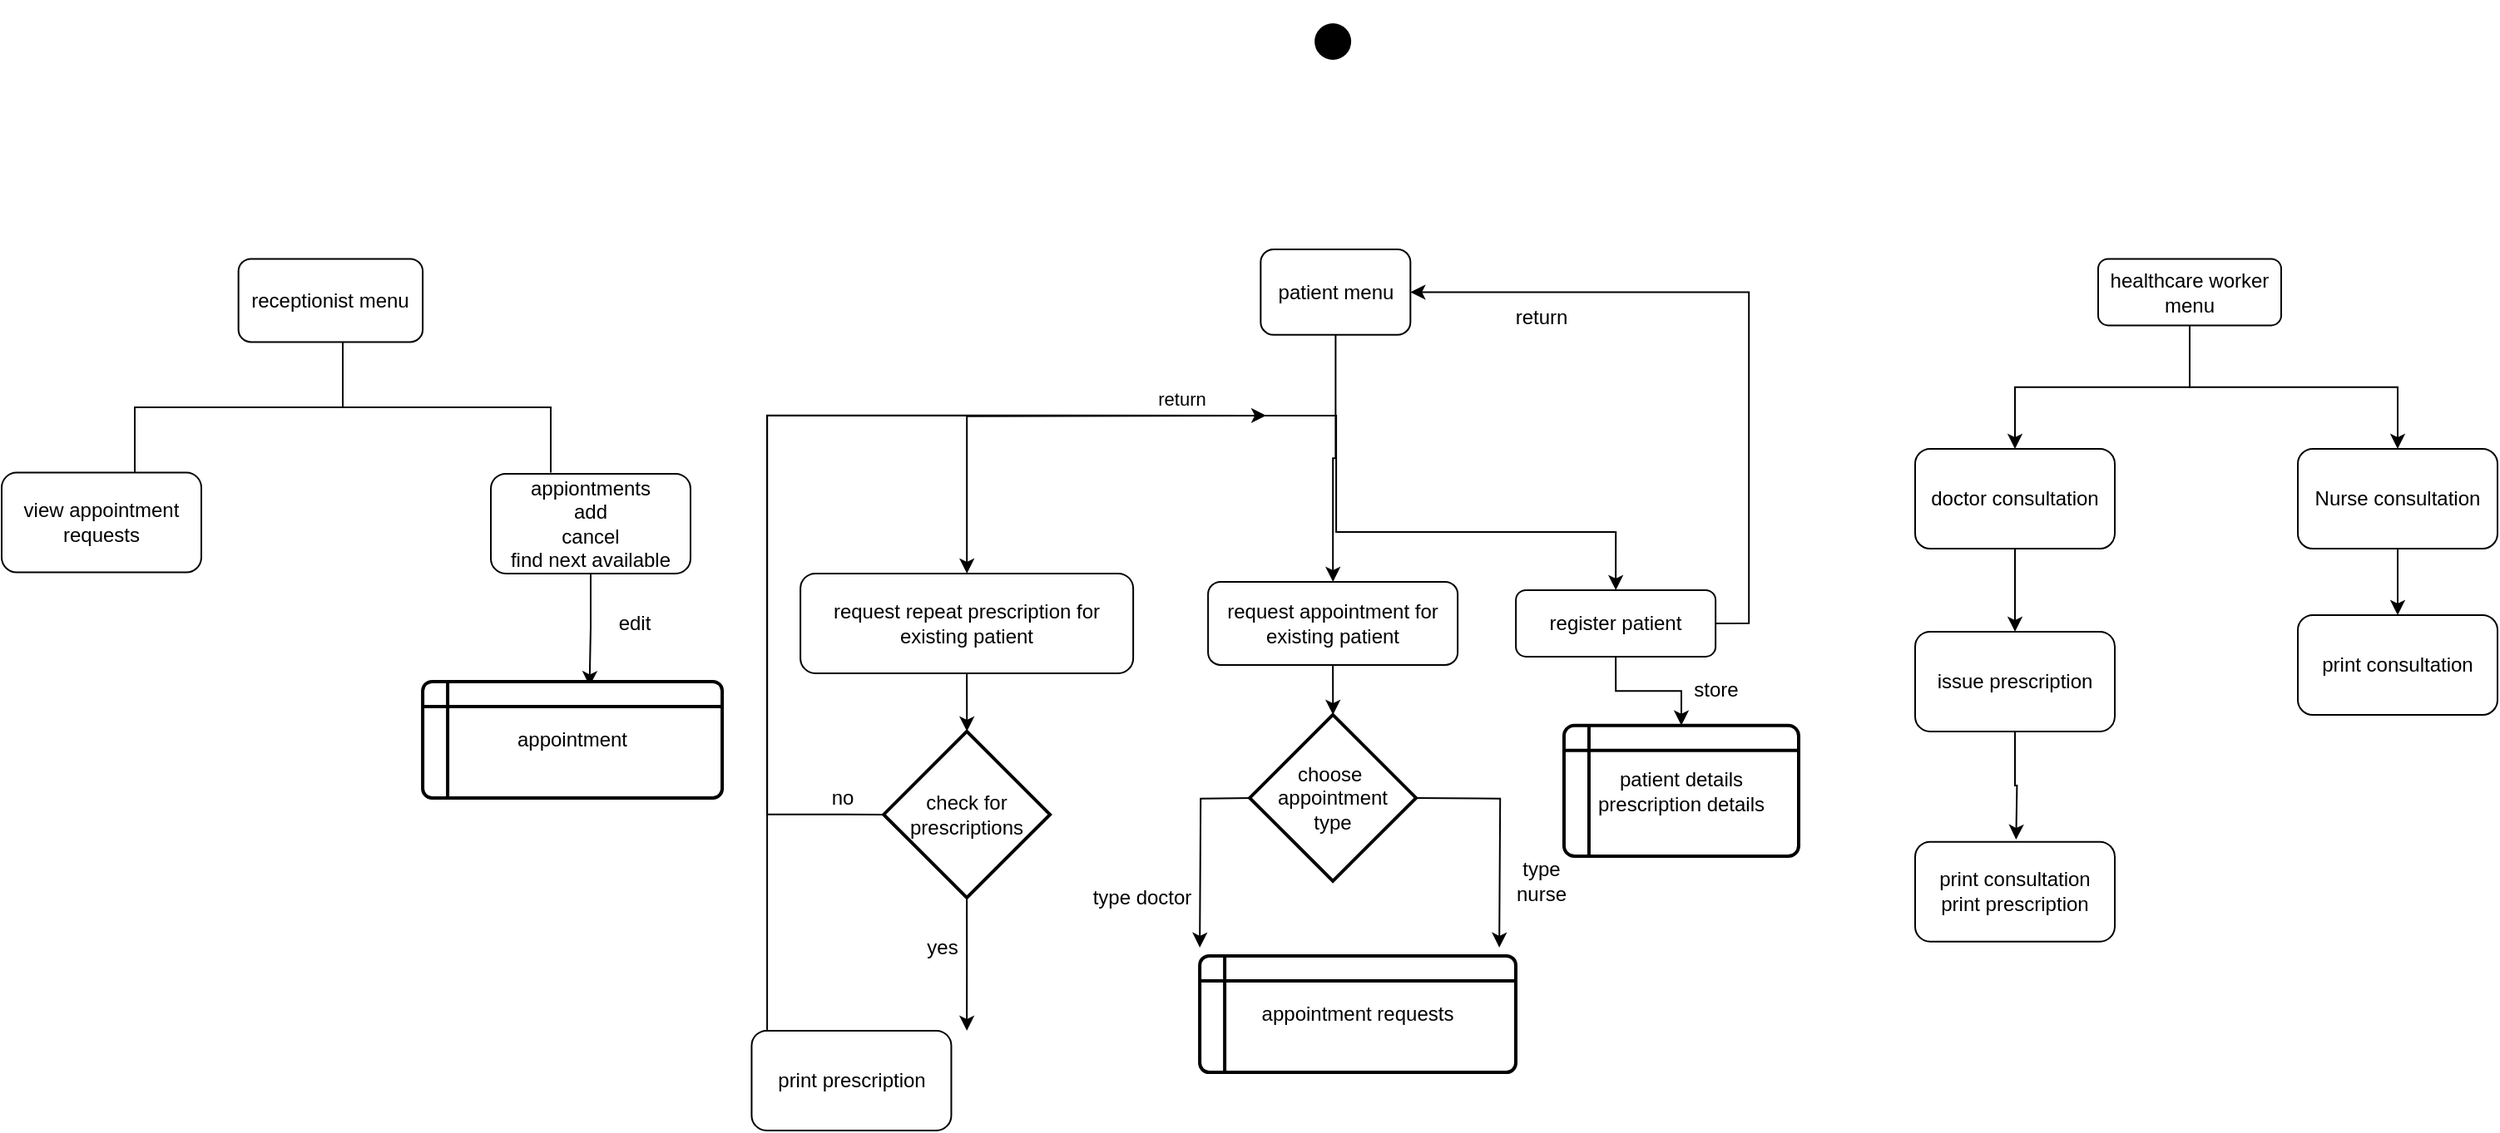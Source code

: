 <mxfile version="18.0.7" type="github">
  <diagram id="C5RBs43oDa-KdzZeNtuy" name="Page-1">
    <mxGraphModel dx="1384" dy="761" grid="1" gridSize="10" guides="1" tooltips="1" connect="1" arrows="1" fold="1" page="1" pageScale="1" pageWidth="827" pageHeight="1169" math="0" shadow="0">
      <root>
        <mxCell id="WIyWlLk6GJQsqaUBKTNV-0" />
        <mxCell id="WIyWlLk6GJQsqaUBKTNV-1" parent="WIyWlLk6GJQsqaUBKTNV-0" />
        <mxCell id="bt1sG3O_FPqmAOzxdh9N-33" style="edgeStyle=orthogonalEdgeStyle;rounded=0;orthogonalLoop=1;jettySize=auto;html=1;exitX=0.5;exitY=1;exitDx=0;exitDy=0;entryX=0.5;entryY=0;entryDx=0;entryDy=0;" parent="WIyWlLk6GJQsqaUBKTNV-1" source="WIyWlLk6GJQsqaUBKTNV-3" target="bt1sG3O_FPqmAOzxdh9N-15" edge="1">
          <mxGeometry relative="1" as="geometry" />
        </mxCell>
        <mxCell id="Za7b8PjsQ_Q9GH5Rkt4r-1" style="edgeStyle=orthogonalEdgeStyle;rounded=0;orthogonalLoop=1;jettySize=auto;html=1;exitX=1;exitY=0.5;exitDx=0;exitDy=0;entryX=1;entryY=0.5;entryDx=0;entryDy=0;" edge="1" parent="WIyWlLk6GJQsqaUBKTNV-1" source="WIyWlLk6GJQsqaUBKTNV-3" target="bt1sG3O_FPqmAOzxdh9N-39">
          <mxGeometry relative="1" as="geometry" />
        </mxCell>
        <mxCell id="WIyWlLk6GJQsqaUBKTNV-3" value="register patient" style="rounded=1;whiteSpace=wrap;html=1;fontSize=12;glass=0;strokeWidth=1;shadow=0;" parent="WIyWlLk6GJQsqaUBKTNV-1" vertex="1">
          <mxGeometry x="970.06" y="639.94" width="120" height="40" as="geometry" />
        </mxCell>
        <mxCell id="bt1sG3O_FPqmAOzxdh9N-5" style="edgeStyle=orthogonalEdgeStyle;rounded=0;orthogonalLoop=1;jettySize=auto;html=1;" parent="WIyWlLk6GJQsqaUBKTNV-1" edge="1">
          <mxGeometry relative="1" as="geometry">
            <mxPoint x="780.06" y="854.94" as="targetPoint" />
            <mxPoint x="812.06" y="764.94" as="sourcePoint" />
          </mxGeometry>
        </mxCell>
        <mxCell id="bt1sG3O_FPqmAOzxdh9N-6" style="edgeStyle=orthogonalEdgeStyle;rounded=0;orthogonalLoop=1;jettySize=auto;html=1;exitX=1;exitY=0.5;exitDx=0;exitDy=0;" parent="WIyWlLk6GJQsqaUBKTNV-1" edge="1">
          <mxGeometry relative="1" as="geometry">
            <mxPoint x="960.06" y="854.94" as="targetPoint" />
            <mxPoint x="908.06" y="764.94" as="sourcePoint" />
          </mxGeometry>
        </mxCell>
        <mxCell id="Za7b8PjsQ_Q9GH5Rkt4r-17" style="edgeStyle=orthogonalEdgeStyle;rounded=0;orthogonalLoop=1;jettySize=auto;html=1;exitX=0.5;exitY=1;exitDx=0;exitDy=0;" edge="1" parent="WIyWlLk6GJQsqaUBKTNV-1" source="bt1sG3O_FPqmAOzxdh9N-1" target="Za7b8PjsQ_Q9GH5Rkt4r-16">
          <mxGeometry relative="1" as="geometry" />
        </mxCell>
        <mxCell id="bt1sG3O_FPqmAOzxdh9N-1" value="Nurse consultation" style="rounded=1;whiteSpace=wrap;html=1;" parent="WIyWlLk6GJQsqaUBKTNV-1" vertex="1">
          <mxGeometry x="1440" y="555" width="120" height="60" as="geometry" />
        </mxCell>
        <mxCell id="bt1sG3O_FPqmAOzxdh9N-7" value="type&lt;br&gt;nurse" style="text;html=1;align=center;verticalAlign=middle;resizable=0;points=[];autosize=1;strokeColor=none;fillColor=none;" parent="WIyWlLk6GJQsqaUBKTNV-1" vertex="1">
          <mxGeometry x="960.06" y="799.94" width="50" height="30" as="geometry" />
        </mxCell>
        <mxCell id="bt1sG3O_FPqmAOzxdh9N-8" value="type doctor" style="text;html=1;align=center;verticalAlign=middle;resizable=0;points=[];autosize=1;strokeColor=none;fillColor=none;" parent="WIyWlLk6GJQsqaUBKTNV-1" vertex="1">
          <mxGeometry x="710.06" y="814.94" width="70" height="20" as="geometry" />
        </mxCell>
        <mxCell id="Za7b8PjsQ_Q9GH5Rkt4r-11" style="edgeStyle=orthogonalEdgeStyle;rounded=0;orthogonalLoop=1;jettySize=auto;html=1;exitX=0.5;exitY=1;exitDx=0;exitDy=0;entryX=0.5;entryY=0;entryDx=0;entryDy=0;" edge="1" parent="WIyWlLk6GJQsqaUBKTNV-1" source="bt1sG3O_FPqmAOzxdh9N-9" target="Za7b8PjsQ_Q9GH5Rkt4r-9">
          <mxGeometry relative="1" as="geometry" />
        </mxCell>
        <mxCell id="bt1sG3O_FPqmAOzxdh9N-9" value="doctor consultation" style="rounded=1;whiteSpace=wrap;html=1;" parent="WIyWlLk6GJQsqaUBKTNV-1" vertex="1">
          <mxGeometry x="1210" y="555" width="120" height="60" as="geometry" />
        </mxCell>
        <mxCell id="bt1sG3O_FPqmAOzxdh9N-16" style="edgeStyle=orthogonalEdgeStyle;rounded=0;orthogonalLoop=1;jettySize=auto;html=1;exitX=0.5;exitY=1;exitDx=0;exitDy=0;" parent="WIyWlLk6GJQsqaUBKTNV-1" source="bt1sG3O_FPqmAOzxdh9N-11" target="bt1sG3O_FPqmAOzxdh9N-17" edge="1">
          <mxGeometry relative="1" as="geometry">
            <mxPoint x="860.06" y="764.94" as="targetPoint" />
          </mxGeometry>
        </mxCell>
        <mxCell id="bt1sG3O_FPqmAOzxdh9N-11" value="request appointment for existing patient" style="rounded=1;whiteSpace=wrap;html=1;" parent="WIyWlLk6GJQsqaUBKTNV-1" vertex="1">
          <mxGeometry x="785.06" y="634.94" width="150" height="50" as="geometry" />
        </mxCell>
        <mxCell id="bt1sG3O_FPqmAOzxdh9N-22" style="edgeStyle=orthogonalEdgeStyle;rounded=0;orthogonalLoop=1;jettySize=auto;html=1;exitX=0.5;exitY=1;exitDx=0;exitDy=0;" parent="WIyWlLk6GJQsqaUBKTNV-1" source="bt1sG3O_FPqmAOzxdh9N-12" target="bt1sG3O_FPqmAOzxdh9N-23" edge="1">
          <mxGeometry relative="1" as="geometry">
            <mxPoint x="640.06" y="724.94" as="targetPoint" />
          </mxGeometry>
        </mxCell>
        <mxCell id="bt1sG3O_FPqmAOzxdh9N-12" value="request repeat prescription for existing patient" style="rounded=1;whiteSpace=wrap;html=1;" parent="WIyWlLk6GJQsqaUBKTNV-1" vertex="1">
          <mxGeometry x="540.06" y="629.94" width="200" height="60" as="geometry" />
        </mxCell>
        <mxCell id="bt1sG3O_FPqmAOzxdh9N-15" value="patient details&lt;br&gt;prescription details" style="shape=internalStorage;whiteSpace=wrap;html=1;dx=15;dy=15;rounded=1;arcSize=8;strokeWidth=2;" parent="WIyWlLk6GJQsqaUBKTNV-1" vertex="1">
          <mxGeometry x="998.97" y="721.34" width="141.03" height="78.66" as="geometry" />
        </mxCell>
        <mxCell id="bt1sG3O_FPqmAOzxdh9N-17" value="choose&amp;nbsp;&lt;br&gt;appointment&lt;br&gt;type" style="strokeWidth=2;html=1;shape=mxgraph.flowchart.decision;whiteSpace=wrap;rounded=1;" parent="WIyWlLk6GJQsqaUBKTNV-1" vertex="1">
          <mxGeometry x="810.06" y="714.94" width="100" height="100" as="geometry" />
        </mxCell>
        <mxCell id="bt1sG3O_FPqmAOzxdh9N-20" style="edgeStyle=orthogonalEdgeStyle;rounded=0;orthogonalLoop=1;jettySize=auto;html=1;exitX=0;exitY=0.5;exitDx=0;exitDy=0;exitPerimeter=0;" parent="WIyWlLk6GJQsqaUBKTNV-1" target="bt1sG3O_FPqmAOzxdh9N-12" edge="1">
          <mxGeometry relative="1" as="geometry">
            <mxPoint x="640.06" y="554.94" as="targetPoint" />
            <mxPoint x="820.06" y="534.94" as="sourcePoint" />
          </mxGeometry>
        </mxCell>
        <mxCell id="bt1sG3O_FPqmAOzxdh9N-21" style="edgeStyle=orthogonalEdgeStyle;rounded=0;orthogonalLoop=1;jettySize=auto;html=1;" parent="WIyWlLk6GJQsqaUBKTNV-1" source="bt1sG3O_FPqmAOzxdh9N-39" target="bt1sG3O_FPqmAOzxdh9N-11" edge="1">
          <mxGeometry relative="1" as="geometry">
            <mxPoint x="684.33" y="475" as="sourcePoint" />
          </mxGeometry>
        </mxCell>
        <mxCell id="bt1sG3O_FPqmAOzxdh9N-19" value="return" style="text;html=1;align=center;verticalAlign=middle;resizable=0;points=[];autosize=1;strokeColor=none;fillColor=none;" parent="WIyWlLk6GJQsqaUBKTNV-1" vertex="1">
          <mxGeometry x="960.06" y="466.4" width="50" height="20" as="geometry" />
        </mxCell>
        <mxCell id="bt1sG3O_FPqmAOzxdh9N-24" style="edgeStyle=orthogonalEdgeStyle;rounded=0;orthogonalLoop=1;jettySize=auto;html=1;exitX=0.5;exitY=1;exitDx=0;exitDy=0;exitPerimeter=0;" parent="WIyWlLk6GJQsqaUBKTNV-1" source="bt1sG3O_FPqmAOzxdh9N-23" edge="1">
          <mxGeometry relative="1" as="geometry">
            <mxPoint x="640.06" y="904.94" as="targetPoint" />
          </mxGeometry>
        </mxCell>
        <mxCell id="bt1sG3O_FPqmAOzxdh9N-27" style="edgeStyle=orthogonalEdgeStyle;rounded=0;orthogonalLoop=1;jettySize=auto;html=1;exitX=0;exitY=0.5;exitDx=0;exitDy=0;exitPerimeter=0;" parent="WIyWlLk6GJQsqaUBKTNV-1" source="bt1sG3O_FPqmAOzxdh9N-23" edge="1">
          <mxGeometry relative="1" as="geometry">
            <mxPoint x="820.06" y="534.94" as="targetPoint" />
            <Array as="points">
              <mxPoint x="520.06" y="774.94" />
              <mxPoint x="520.06" y="534.94" />
            </Array>
          </mxGeometry>
        </mxCell>
        <mxCell id="bt1sG3O_FPqmAOzxdh9N-23" value="check for&lt;br&gt;prescriptions" style="strokeWidth=2;html=1;shape=mxgraph.flowchart.decision;whiteSpace=wrap;rounded=1;" parent="WIyWlLk6GJQsqaUBKTNV-1" vertex="1">
          <mxGeometry x="590.06" y="724.94" width="100" height="100" as="geometry" />
        </mxCell>
        <mxCell id="bt1sG3O_FPqmAOzxdh9N-25" value="yes" style="text;html=1;align=center;verticalAlign=middle;resizable=0;points=[];autosize=1;strokeColor=none;fillColor=none;" parent="WIyWlLk6GJQsqaUBKTNV-1" vertex="1">
          <mxGeometry x="610.06" y="844.94" width="30" height="20" as="geometry" />
        </mxCell>
        <mxCell id="bt1sG3O_FPqmAOzxdh9N-29" style="edgeStyle=orthogonalEdgeStyle;rounded=0;orthogonalLoop=1;jettySize=auto;html=1;exitX=0;exitY=0.5;exitDx=0;exitDy=0;entryX=0.5;entryY=0;entryDx=0;entryDy=0;" parent="WIyWlLk6GJQsqaUBKTNV-1" edge="1" target="WIyWlLk6GJQsqaUBKTNV-3">
          <mxGeometry relative="1" as="geometry">
            <mxPoint x="820.06" y="534.94" as="targetPoint" />
            <Array as="points">
              <mxPoint x="520.06" y="935" />
              <mxPoint x="520.06" y="535" />
              <mxPoint x="862.06" y="535" />
              <mxPoint x="862.06" y="605" />
              <mxPoint x="1030.06" y="605" />
            </Array>
            <mxPoint x="580.06" y="934.94" as="sourcePoint" />
          </mxGeometry>
        </mxCell>
        <mxCell id="bt1sG3O_FPqmAOzxdh9N-30" value="return" style="edgeLabel;html=1;align=center;verticalAlign=middle;resizable=0;points=[];" parent="bt1sG3O_FPqmAOzxdh9N-29" vertex="1" connectable="0">
          <mxGeometry x="0.275" y="9" relative="1" as="geometry">
            <mxPoint x="24" y="-1" as="offset" />
          </mxGeometry>
        </mxCell>
        <mxCell id="bt1sG3O_FPqmAOzxdh9N-26" value="print prescription" style="rounded=1;whiteSpace=wrap;html=1;" parent="WIyWlLk6GJQsqaUBKTNV-1" vertex="1">
          <mxGeometry x="510.73" y="904.94" width="120" height="60" as="geometry" />
        </mxCell>
        <mxCell id="bt1sG3O_FPqmAOzxdh9N-28" value="no" style="text;html=1;align=center;verticalAlign=middle;resizable=0;points=[];autosize=1;strokeColor=none;fillColor=none;" parent="WIyWlLk6GJQsqaUBKTNV-1" vertex="1">
          <mxGeometry x="550.06" y="754.94" width="30" height="20" as="geometry" />
        </mxCell>
        <mxCell id="bt1sG3O_FPqmAOzxdh9N-34" value="store" style="text;html=1;align=center;verticalAlign=middle;resizable=0;points=[];autosize=1;strokeColor=none;fillColor=none;" parent="WIyWlLk6GJQsqaUBKTNV-1" vertex="1">
          <mxGeometry x="1070" y="689.94" width="40" height="20" as="geometry" />
        </mxCell>
        <mxCell id="bt1sG3O_FPqmAOzxdh9N-39" value="patient menu" style="rounded=1;whiteSpace=wrap;html=1;" parent="WIyWlLk6GJQsqaUBKTNV-1" vertex="1">
          <mxGeometry x="816.67" y="435" width="90" height="51.4" as="geometry" />
        </mxCell>
        <mxCell id="Za7b8PjsQ_Q9GH5Rkt4r-10" style="edgeStyle=orthogonalEdgeStyle;rounded=0;orthogonalLoop=1;jettySize=auto;html=1;exitX=0.5;exitY=1;exitDx=0;exitDy=0;entryX=0.5;entryY=0;entryDx=0;entryDy=0;" edge="1" parent="WIyWlLk6GJQsqaUBKTNV-1" source="bt1sG3O_FPqmAOzxdh9N-45" target="bt1sG3O_FPqmAOzxdh9N-9">
          <mxGeometry relative="1" as="geometry" />
        </mxCell>
        <mxCell id="Za7b8PjsQ_Q9GH5Rkt4r-12" style="edgeStyle=orthogonalEdgeStyle;rounded=0;orthogonalLoop=1;jettySize=auto;html=1;exitX=0.5;exitY=1;exitDx=0;exitDy=0;entryX=0.5;entryY=0;entryDx=0;entryDy=0;" edge="1" parent="WIyWlLk6GJQsqaUBKTNV-1" source="bt1sG3O_FPqmAOzxdh9N-45" target="bt1sG3O_FPqmAOzxdh9N-1">
          <mxGeometry relative="1" as="geometry" />
        </mxCell>
        <mxCell id="bt1sG3O_FPqmAOzxdh9N-45" value="healthcare worker&lt;br&gt;menu" style="rounded=1;whiteSpace=wrap;html=1;" parent="WIyWlLk6GJQsqaUBKTNV-1" vertex="1">
          <mxGeometry x="1320" y="440.7" width="110" height="40" as="geometry" />
        </mxCell>
        <mxCell id="bt1sG3O_FPqmAOzxdh9N-47" value="" style="shape=waypoint;sketch=0;size=6;pointerEvents=1;points=[];fillColor=none;resizable=0;rotatable=0;perimeter=centerPerimeter;snapToPoint=1;rounded=1;strokeWidth=9;" parent="WIyWlLk6GJQsqaUBKTNV-1" vertex="1">
          <mxGeometry x="840.06" y="290" width="40" height="40" as="geometry" />
        </mxCell>
        <mxCell id="bt1sG3O_FPqmAOzxdh9N-48" value="receptionist menu" style="rounded=1;whiteSpace=wrap;html=1;strokeWidth=1;" parent="WIyWlLk6GJQsqaUBKTNV-1" vertex="1">
          <mxGeometry x="202.32" y="440.7" width="110.73" height="50" as="geometry" />
        </mxCell>
        <mxCell id="bt1sG3O_FPqmAOzxdh9N-49" value="" style="strokeWidth=1;html=1;shape=mxgraph.flowchart.annotation_2;align=left;labelPosition=right;pointerEvents=1;rounded=1;direction=south;" parent="WIyWlLk6GJQsqaUBKTNV-1" vertex="1">
          <mxGeometry x="140" y="490.7" width="250" height="78.6" as="geometry" />
        </mxCell>
        <mxCell id="Za7b8PjsQ_Q9GH5Rkt4r-14" style="edgeStyle=orthogonalEdgeStyle;rounded=0;orthogonalLoop=1;jettySize=auto;html=1;exitX=0.5;exitY=1;exitDx=0;exitDy=0;entryX=0.557;entryY=0.039;entryDx=0;entryDy=0;entryPerimeter=0;" edge="1" parent="WIyWlLk6GJQsqaUBKTNV-1" source="Za7b8PjsQ_Q9GH5Rkt4r-3" target="Za7b8PjsQ_Q9GH5Rkt4r-13">
          <mxGeometry relative="1" as="geometry" />
        </mxCell>
        <mxCell id="Za7b8PjsQ_Q9GH5Rkt4r-3" value="appiontments&lt;br&gt;add&lt;br&gt;cancel&lt;br&gt;find next available" style="rounded=1;whiteSpace=wrap;html=1;" vertex="1" parent="WIyWlLk6GJQsqaUBKTNV-1">
          <mxGeometry x="354" y="569.94" width="120" height="60" as="geometry" />
        </mxCell>
        <mxCell id="Za7b8PjsQ_Q9GH5Rkt4r-6" value="appointment requests" style="shape=internalStorage;whiteSpace=wrap;html=1;dx=15;dy=15;rounded=1;arcSize=8;strokeWidth=2;" vertex="1" parent="WIyWlLk6GJQsqaUBKTNV-1">
          <mxGeometry x="780.06" y="860" width="189.94" height="70" as="geometry" />
        </mxCell>
        <mxCell id="Za7b8PjsQ_Q9GH5Rkt4r-7" value="view appointment&lt;br&gt;requests" style="rounded=1;whiteSpace=wrap;html=1;" vertex="1" parent="WIyWlLk6GJQsqaUBKTNV-1">
          <mxGeometry x="60" y="569.3" width="120" height="60" as="geometry" />
        </mxCell>
        <mxCell id="Za7b8PjsQ_Q9GH5Rkt4r-18" style="edgeStyle=orthogonalEdgeStyle;rounded=0;orthogonalLoop=1;jettySize=auto;html=1;exitX=0.5;exitY=1;exitDx=0;exitDy=0;" edge="1" parent="WIyWlLk6GJQsqaUBKTNV-1" source="Za7b8PjsQ_Q9GH5Rkt4r-9">
          <mxGeometry relative="1" as="geometry">
            <mxPoint x="1270.667" y="790" as="targetPoint" />
          </mxGeometry>
        </mxCell>
        <mxCell id="Za7b8PjsQ_Q9GH5Rkt4r-9" value="issue prescription" style="rounded=1;whiteSpace=wrap;html=1;" vertex="1" parent="WIyWlLk6GJQsqaUBKTNV-1">
          <mxGeometry x="1210" y="664.94" width="120" height="60" as="geometry" />
        </mxCell>
        <mxCell id="Za7b8PjsQ_Q9GH5Rkt4r-13" value="appointment" style="shape=internalStorage;whiteSpace=wrap;html=1;dx=15;dy=15;rounded=1;arcSize=8;strokeWidth=2;" vertex="1" parent="WIyWlLk6GJQsqaUBKTNV-1">
          <mxGeometry x="313.05" y="694.94" width="180" height="70" as="geometry" />
        </mxCell>
        <mxCell id="Za7b8PjsQ_Q9GH5Rkt4r-15" value="edit" style="text;html=1;align=center;verticalAlign=middle;resizable=0;points=[];autosize=1;strokeColor=none;fillColor=none;" vertex="1" parent="WIyWlLk6GJQsqaUBKTNV-1">
          <mxGeometry x="425" y="650" width="30" height="20" as="geometry" />
        </mxCell>
        <mxCell id="Za7b8PjsQ_Q9GH5Rkt4r-16" value="print consultation" style="rounded=1;whiteSpace=wrap;html=1;" vertex="1" parent="WIyWlLk6GJQsqaUBKTNV-1">
          <mxGeometry x="1440" y="655" width="120" height="60" as="geometry" />
        </mxCell>
        <mxCell id="Za7b8PjsQ_Q9GH5Rkt4r-19" value="print consultation&lt;br&gt;print prescription" style="rounded=1;whiteSpace=wrap;html=1;" vertex="1" parent="WIyWlLk6GJQsqaUBKTNV-1">
          <mxGeometry x="1210" y="791.34" width="120" height="60" as="geometry" />
        </mxCell>
      </root>
    </mxGraphModel>
  </diagram>
</mxfile>

